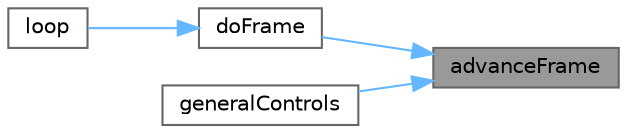 digraph "advanceFrame"
{
 // INTERACTIVE_SVG=YES
 // LATEX_PDF_SIZE
  bgcolor="transparent";
  edge [fontname=Helvetica,fontsize=10,labelfontname=Helvetica,labelfontsize=10];
  node [fontname=Helvetica,fontsize=10,shape=box,height=0.2,width=0.4];
  rankdir="RL";
  Node1 [id="Node000001",label="advanceFrame",height=0.2,width=0.4,color="gray40", fillcolor="grey60", style="filled", fontcolor="black",tooltip=" "];
  Node1 -> Node2 [id="edge1_Node000001_Node000002",dir="back",color="steelblue1",style="solid",tooltip=" "];
  Node2 [id="Node000002",label="doFrame",height=0.2,width=0.4,color="grey40", fillcolor="white", style="filled",URL="$db/d49/_audio_2simple_2simple_8h_adbc2f4832c3a1f2465ef43bf20ed63a8.html#adbc2f4832c3a1f2465ef43bf20ed63a8",tooltip=" "];
  Node2 -> Node3 [id="edge2_Node000002_Node000003",dir="back",color="steelblue1",style="solid",tooltip=" "];
  Node3 [id="Node000003",label="loop",height=0.2,width=0.4,color="grey40", fillcolor="white", style="filled",URL="$db/d49/_audio_2simple_2simple_8h_afe461d27b9c48d5921c00d521181f12f.html#afe461d27b9c48d5921c00d521181f12f",tooltip=" "];
  Node1 -> Node4 [id="edge3_Node000001_Node000004",dir="back",color="steelblue1",style="solid",tooltip=" "];
  Node4 [id="Node000004",label="generalControls",height=0.2,width=0.4,color="grey40", fillcolor="white", style="filled",URL="$db/d49/_audio_2simple_2simple_8h_aa903a30ffabf496d99f9d17151899844.html#aa903a30ffabf496d99f9d17151899844",tooltip=" "];
}
